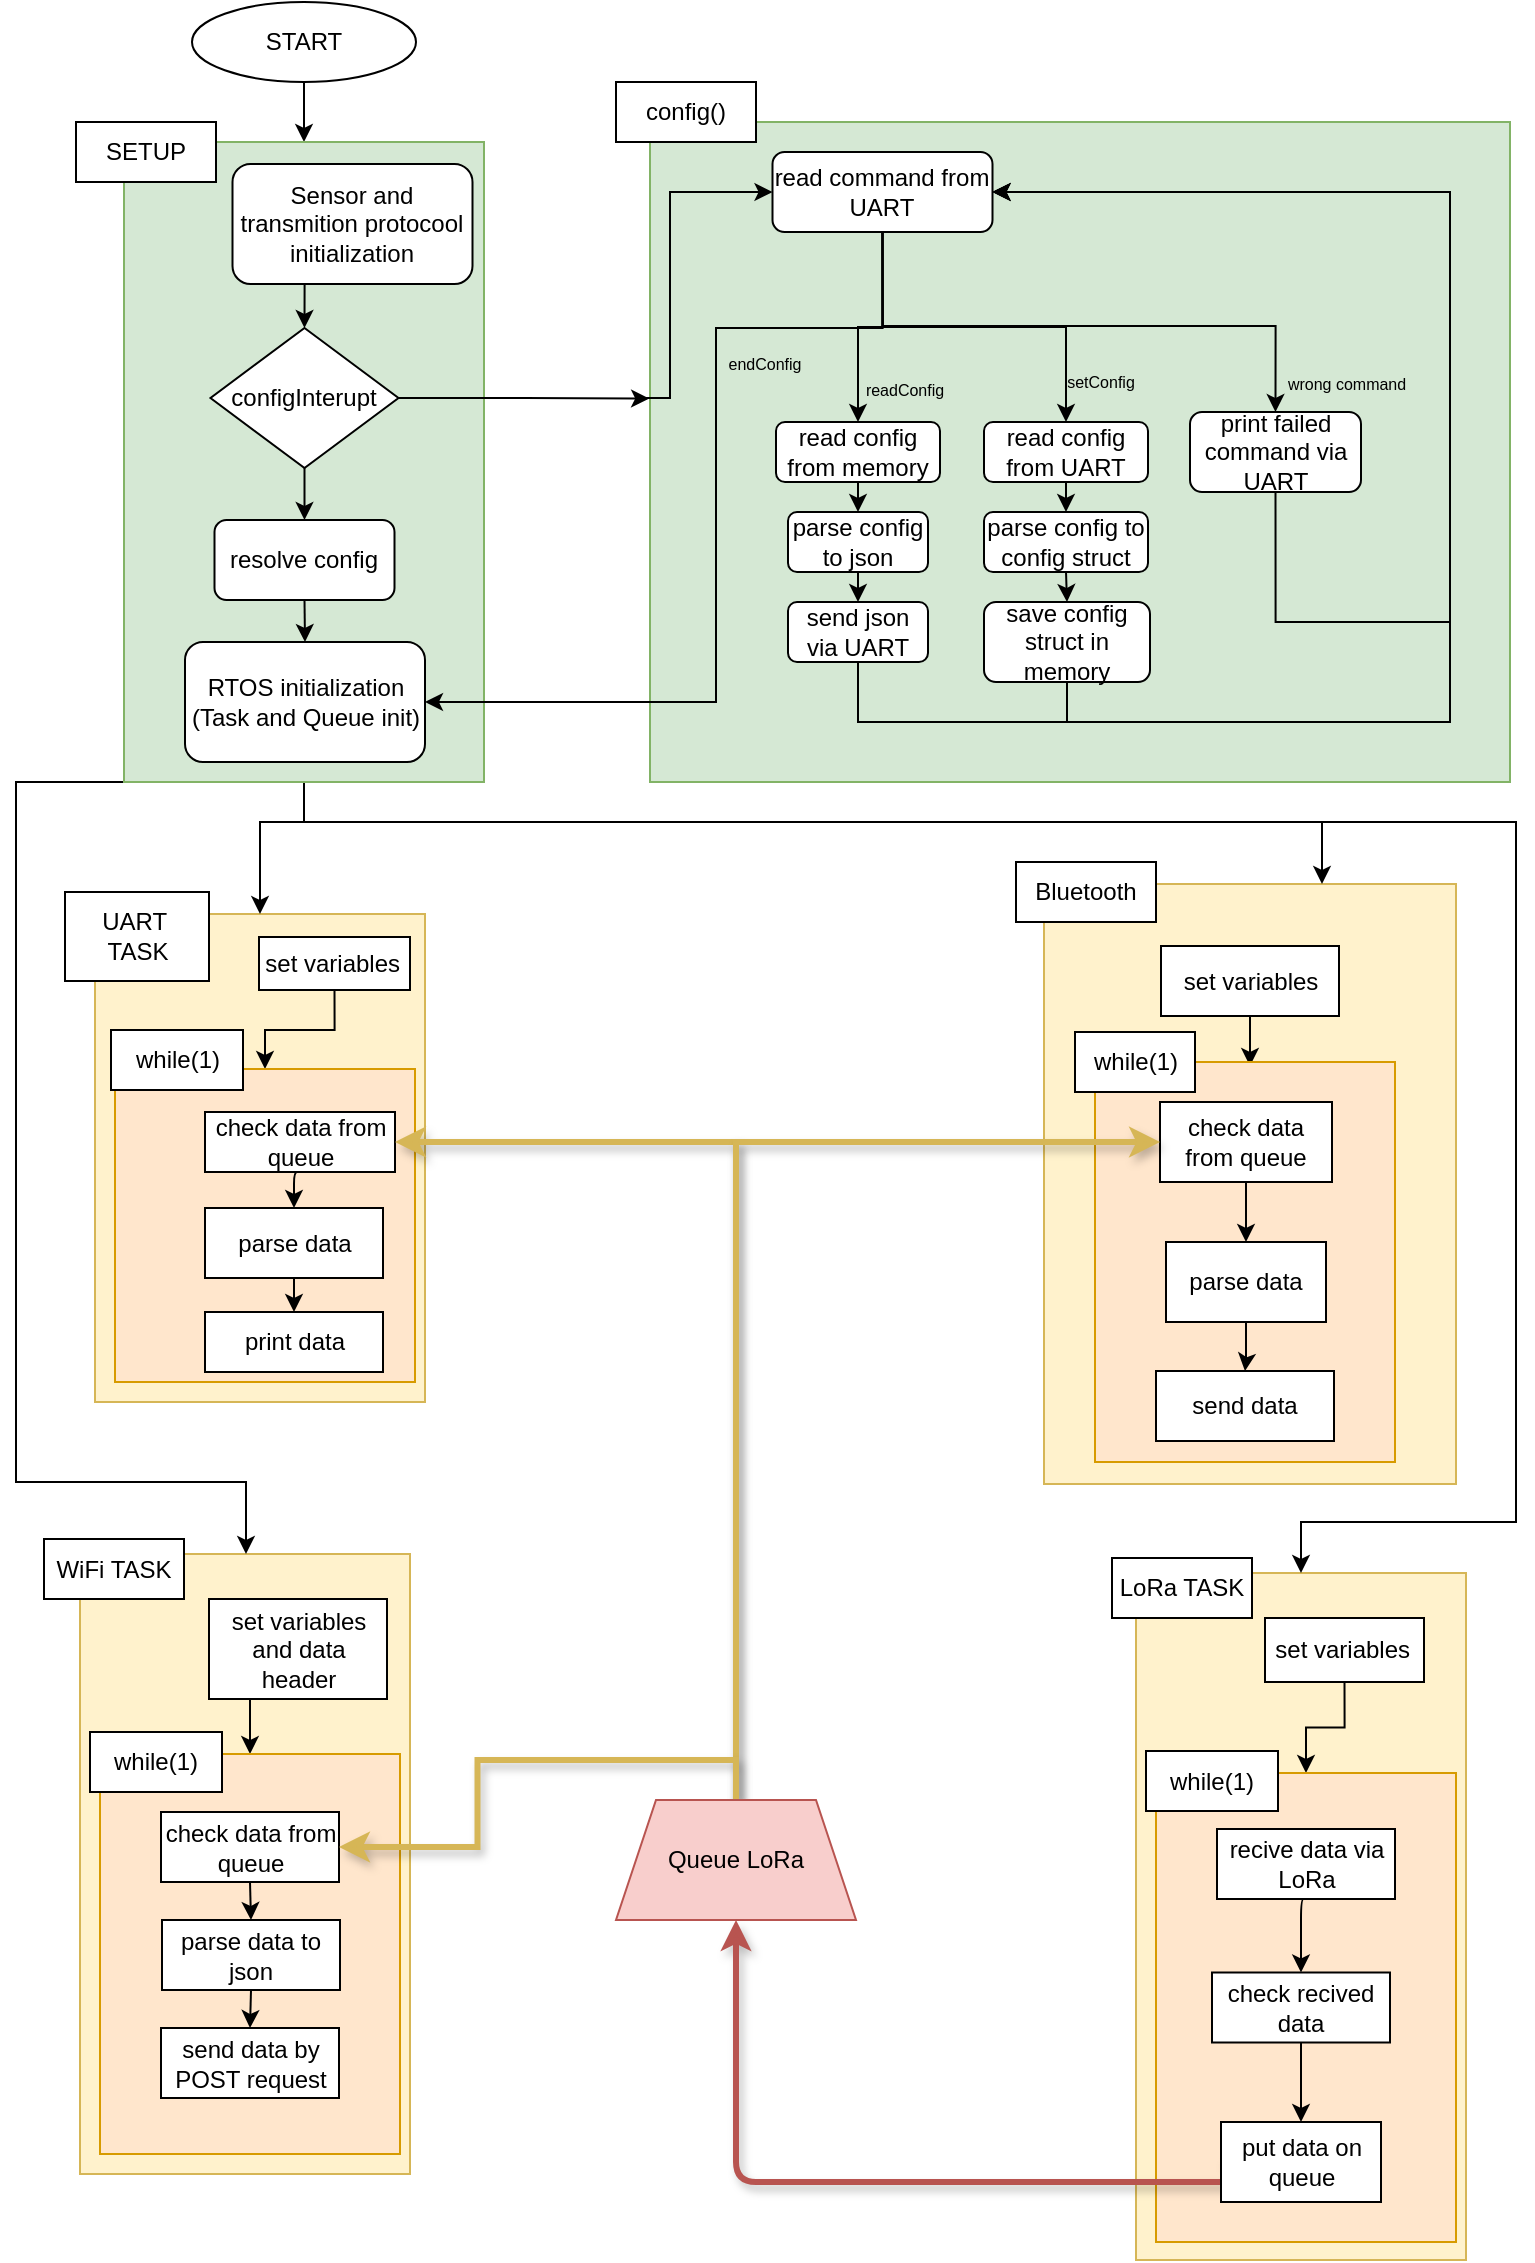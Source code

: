 <mxfile version="14.2.9" type="device" pages="2"><diagram id="j7i_S4U2fD-JFl6NUYsl" name="Page-1"><mxGraphModel dx="1185" dy="588" grid="1" gridSize="10" guides="1" tooltips="1" connect="1" arrows="1" fold="1" page="1" pageScale="1" pageWidth="827" pageHeight="1169" math="0" shadow="0"><root><mxCell id="0"/><mxCell id="1" parent="0"/><mxCell id="WGwQD9gtmluNyGBOZMlj-39" value="" style="whiteSpace=wrap;html=1;fillColor=#fff2cc;strokeColor=#d6b656;" parent="1" vertex="1"><mxGeometry x="554" y="451" width="206" height="300" as="geometry"/></mxCell><mxCell id="WGwQD9gtmluNyGBOZMlj-41" value="" style="whiteSpace=wrap;html=1;fillColor=#fff2cc;strokeColor=#d6b656;" parent="1" vertex="1"><mxGeometry x="72" y="786" width="165" height="310" as="geometry"/></mxCell><mxCell id="WGwQD9gtmluNyGBOZMlj-57" style="edgeStyle=orthogonalEdgeStyle;orthogonalLoop=1;jettySize=auto;html=1;exitX=0.5;exitY=1;exitDx=0;exitDy=0;entryX=0.5;entryY=0;entryDx=0;entryDy=0;" parent="1" source="WGwQD9gtmluNyGBOZMlj-50" edge="1"><mxGeometry relative="1" as="geometry"><mxPoint x="657" y="542" as="targetPoint"/></mxGeometry></mxCell><mxCell id="WGwQD9gtmluNyGBOZMlj-50" value="set variables" style="whiteSpace=wrap;html=1;" parent="1" vertex="1"><mxGeometry x="612.5" y="482" width="89" height="35" as="geometry"/></mxCell><mxCell id="WGwQD9gtmluNyGBOZMlj-4" value="Bluetooth" style="whiteSpace=wrap;html=1;" parent="1" vertex="1"><mxGeometry x="540" y="440" width="70" height="30" as="geometry"/></mxCell><mxCell id="WGwQD9gtmluNyGBOZMlj-65" value="" style="whiteSpace=wrap;html=1;fillColor=#ffe6cc;strokeColor=#d79b00;" parent="1" vertex="1"><mxGeometry x="579.5" y="540" width="150" height="200" as="geometry"/></mxCell><mxCell id="WGwQD9gtmluNyGBOZMlj-70" value="while(1)" style="whiteSpace=wrap;html=1;" parent="1" vertex="1"><mxGeometry x="569.5" y="525" width="60" height="30" as="geometry"/></mxCell><mxCell id="WGwQD9gtmluNyGBOZMlj-73" style="edgeStyle=orthogonalEdgeStyle;orthogonalLoop=1;jettySize=auto;html=1;exitX=0.5;exitY=1;exitDx=0;exitDy=0;" parent="1" source="WGwQD9gtmluNyGBOZMlj-71" target="WGwQD9gtmluNyGBOZMlj-72" edge="1"><mxGeometry relative="1" as="geometry"/></mxCell><mxCell id="WGwQD9gtmluNyGBOZMlj-71" value="check data from queue" style="whiteSpace=wrap;html=1;" parent="1" vertex="1"><mxGeometry x="612" y="560" width="86" height="40" as="geometry"/></mxCell><mxCell id="rNiOSMmAkXz5i7p1iO8x-4" style="edgeStyle=orthogonalEdgeStyle;rounded=0;orthogonalLoop=1;jettySize=auto;html=1;" parent="1" source="WGwQD9gtmluNyGBOZMlj-72" target="rNiOSMmAkXz5i7p1iO8x-3" edge="1"><mxGeometry relative="1" as="geometry"/></mxCell><mxCell id="WGwQD9gtmluNyGBOZMlj-72" value="parse data" style="whiteSpace=wrap;html=1;" parent="1" vertex="1"><mxGeometry x="615" y="630" width="80" height="40" as="geometry"/></mxCell><mxCell id="Ie4usPTX4ICvgoZL922H-100" style="edgeStyle=orthogonalEdgeStyle;rounded=0;orthogonalLoop=1;jettySize=auto;html=1;exitX=0.5;exitY=1;exitDx=0;exitDy=0;entryX=0.5;entryY=0;entryDx=0;entryDy=0;" edge="1" parent="1" source="WGwQD9gtmluNyGBOZMlj-97" target="WGwQD9gtmluNyGBOZMlj-99"><mxGeometry relative="1" as="geometry"/></mxCell><mxCell id="WGwQD9gtmluNyGBOZMlj-97" value="set variables and data header" style="whiteSpace=wrap;html=1;" parent="1" vertex="1"><mxGeometry x="136.5" y="808.5" width="89" height="50" as="geometry"/></mxCell><mxCell id="WGwQD9gtmluNyGBOZMlj-98" value="WiFi TASK" style="whiteSpace=wrap;html=1;" parent="1" vertex="1"><mxGeometry x="54" y="778.5" width="70" height="30" as="geometry"/></mxCell><mxCell id="WGwQD9gtmluNyGBOZMlj-99" value="" style="whiteSpace=wrap;html=1;fillColor=#ffe6cc;strokeColor=#d79b00;" parent="1" vertex="1"><mxGeometry x="82" y="886" width="150" height="200" as="geometry"/></mxCell><mxCell id="WGwQD9gtmluNyGBOZMlj-100" value="while(1)" style="whiteSpace=wrap;html=1;" parent="1" vertex="1"><mxGeometry x="77" y="875" width="66" height="30" as="geometry"/></mxCell><mxCell id="WGwQD9gtmluNyGBOZMlj-141" style="edgeStyle=orthogonalEdgeStyle;orthogonalLoop=1;jettySize=auto;html=1;exitX=0.5;exitY=1;exitDx=0;exitDy=0;entryX=0.5;entryY=0;entryDx=0;entryDy=0;" parent="1" source="WGwQD9gtmluNyGBOZMlj-102" target="WGwQD9gtmluNyGBOZMlj-138" edge="1"><mxGeometry relative="1" as="geometry"/></mxCell><mxCell id="WGwQD9gtmluNyGBOZMlj-102" value="check data from queue" style="whiteSpace=wrap;html=1;" parent="1" vertex="1"><mxGeometry x="112.5" y="915" width="89" height="35" as="geometry"/></mxCell><mxCell id="WGwQD9gtmluNyGBOZMlj-115" value="" style="whiteSpace=wrap;html=1;fillColor=#fff2cc;strokeColor=#d6b656;" parent="1" vertex="1"><mxGeometry x="600" y="795.5" width="165" height="343.5" as="geometry"/></mxCell><mxCell id="Ie4usPTX4ICvgoZL922H-101" style="edgeStyle=orthogonalEdgeStyle;rounded=0;orthogonalLoop=1;jettySize=auto;html=1;exitX=0.5;exitY=1;exitDx=0;exitDy=0;entryX=0.5;entryY=0;entryDx=0;entryDy=0;" edge="1" parent="1" source="WGwQD9gtmluNyGBOZMlj-117" target="WGwQD9gtmluNyGBOZMlj-119"><mxGeometry relative="1" as="geometry"/></mxCell><mxCell id="WGwQD9gtmluNyGBOZMlj-117" value="set variables&amp;nbsp;" style="whiteSpace=wrap;html=1;" parent="1" vertex="1"><mxGeometry x="664.5" y="818" width="79.5" height="32" as="geometry"/></mxCell><mxCell id="WGwQD9gtmluNyGBOZMlj-118" value="LoRa TASK" style="whiteSpace=wrap;html=1;" parent="1" vertex="1"><mxGeometry x="588" y="788" width="70" height="30" as="geometry"/></mxCell><mxCell id="WGwQD9gtmluNyGBOZMlj-119" value="" style="whiteSpace=wrap;html=1;fillColor=#ffe6cc;strokeColor=#d79b00;" parent="1" vertex="1"><mxGeometry x="610" y="895.5" width="150" height="234.5" as="geometry"/></mxCell><mxCell id="WGwQD9gtmluNyGBOZMlj-120" value="while(1)" style="whiteSpace=wrap;html=1;" parent="1" vertex="1"><mxGeometry x="605" y="884.5" width="66" height="30" as="geometry"/></mxCell><mxCell id="WGwQD9gtmluNyGBOZMlj-152" style="edgeStyle=orthogonalEdgeStyle;orthogonalLoop=1;jettySize=auto;html=1;exitX=0.5;exitY=1;exitDx=0;exitDy=0;entryX=0.5;entryY=0;entryDx=0;entryDy=0;shadow=0;strokeWidth=1;" parent="1" source="WGwQD9gtmluNyGBOZMlj-121" target="WGwQD9gtmluNyGBOZMlj-150" edge="1"><mxGeometry relative="1" as="geometry"/></mxCell><mxCell id="WGwQD9gtmluNyGBOZMlj-121" value="recive data via LoRa" style="whiteSpace=wrap;html=1;" parent="1" vertex="1"><mxGeometry x="640.5" y="923.5" width="89" height="35" as="geometry"/></mxCell><mxCell id="WGwQD9gtmluNyGBOZMlj-122" value="" style="whiteSpace=wrap;html=1;fillColor=#fff2cc;strokeColor=#d6b656;" parent="1" vertex="1"><mxGeometry x="79.5" y="466" width="165" height="244" as="geometry"/></mxCell><mxCell id="Ie4usPTX4ICvgoZL922H-99" style="edgeStyle=orthogonalEdgeStyle;rounded=0;orthogonalLoop=1;jettySize=auto;html=1;exitX=0.5;exitY=1;exitDx=0;exitDy=0;entryX=0.5;entryY=0;entryDx=0;entryDy=0;" edge="1" parent="1" source="WGwQD9gtmluNyGBOZMlj-124" target="WGwQD9gtmluNyGBOZMlj-126"><mxGeometry relative="1" as="geometry"/></mxCell><mxCell id="WGwQD9gtmluNyGBOZMlj-124" value="set variables&amp;nbsp;" style="whiteSpace=wrap;html=1;" parent="1" vertex="1"><mxGeometry x="161.5" y="477.5" width="75.5" height="26.5" as="geometry"/></mxCell><mxCell id="WGwQD9gtmluNyGBOZMlj-125" value="UART&amp;nbsp;&lt;br&gt;TASK" style="whiteSpace=wrap;html=1;" parent="1" vertex="1"><mxGeometry x="64.5" y="455" width="72" height="44.5" as="geometry"/></mxCell><mxCell id="WGwQD9gtmluNyGBOZMlj-126" value="" style="whiteSpace=wrap;html=1;fillColor=#ffe6cc;strokeColor=#d79b00;" parent="1" vertex="1"><mxGeometry x="89.5" y="543.5" width="150" height="156.5" as="geometry"/></mxCell><mxCell id="WGwQD9gtmluNyGBOZMlj-127" value="while(1)" style="whiteSpace=wrap;html=1;" parent="1" vertex="1"><mxGeometry x="87.5" y="524" width="66" height="30" as="geometry"/></mxCell><mxCell id="WGwQD9gtmluNyGBOZMlj-157" style="edgeStyle=orthogonalEdgeStyle;orthogonalLoop=1;jettySize=auto;html=1;exitX=0.5;exitY=1;exitDx=0;exitDy=0;entryX=0.5;entryY=0;entryDx=0;entryDy=0;shadow=0;strokeWidth=1;" parent="1" source="WGwQD9gtmluNyGBOZMlj-128" target="WGwQD9gtmluNyGBOZMlj-156" edge="1"><mxGeometry relative="1" as="geometry"/></mxCell><mxCell id="WGwQD9gtmluNyGBOZMlj-128" value="check data from queue" style="whiteSpace=wrap;html=1;" parent="1" vertex="1"><mxGeometry x="134.5" y="565" width="95" height="30" as="geometry"/></mxCell><mxCell id="WGwQD9gtmluNyGBOZMlj-142" style="edgeStyle=orthogonalEdgeStyle;orthogonalLoop=1;jettySize=auto;html=1;exitX=0.5;exitY=1;exitDx=0;exitDy=0;entryX=0.5;entryY=0;entryDx=0;entryDy=0;" parent="1" source="WGwQD9gtmluNyGBOZMlj-138" target="WGwQD9gtmluNyGBOZMlj-139" edge="1"><mxGeometry relative="1" as="geometry"/></mxCell><mxCell id="WGwQD9gtmluNyGBOZMlj-138" value="parse data to json" style="whiteSpace=wrap;html=1;" parent="1" vertex="1"><mxGeometry x="113" y="969" width="89" height="35" as="geometry"/></mxCell><mxCell id="WGwQD9gtmluNyGBOZMlj-139" value="send data by POST request" style="whiteSpace=wrap;html=1;" parent="1" vertex="1"><mxGeometry x="112.5" y="1023" width="89" height="35" as="geometry"/></mxCell><mxCell id="WGwQD9gtmluNyGBOZMlj-153" style="edgeStyle=orthogonalEdgeStyle;orthogonalLoop=1;jettySize=auto;html=1;exitX=0.5;exitY=1;exitDx=0;exitDy=0;shadow=0;strokeWidth=1;" parent="1" source="WGwQD9gtmluNyGBOZMlj-150" target="WGwQD9gtmluNyGBOZMlj-182" edge="1"><mxGeometry relative="1" as="geometry"><mxPoint x="685" y="1030" as="targetPoint"/></mxGeometry></mxCell><mxCell id="WGwQD9gtmluNyGBOZMlj-150" value="check recived data" style="whiteSpace=wrap;html=1;" parent="1" vertex="1"><mxGeometry x="638" y="995.25" width="89" height="35" as="geometry"/></mxCell><mxCell id="WGwQD9gtmluNyGBOZMlj-156" value="parse data" style="whiteSpace=wrap;html=1;" parent="1" vertex="1"><mxGeometry x="134.5" y="613" width="89" height="35" as="geometry"/></mxCell><mxCell id="Ie4usPTX4ICvgoZL922H-103" style="edgeStyle=orthogonalEdgeStyle;rounded=0;orthogonalLoop=1;jettySize=auto;html=1;exitX=0.5;exitY=0;exitDx=0;exitDy=0;entryX=1;entryY=0.5;entryDx=0;entryDy=0;strokeWidth=3;fillColor=#fff2cc;strokeColor=#d6b656;shadow=1;" edge="1" parent="1" source="WGwQD9gtmluNyGBOZMlj-162" target="WGwQD9gtmluNyGBOZMlj-128"><mxGeometry relative="1" as="geometry"/></mxCell><mxCell id="Ie4usPTX4ICvgoZL922H-104" style="edgeStyle=orthogonalEdgeStyle;rounded=0;orthogonalLoop=1;jettySize=auto;html=1;exitX=0.5;exitY=0;exitDx=0;exitDy=0;entryX=0;entryY=0.5;entryDx=0;entryDy=0;strokeWidth=3;fillColor=#fff2cc;strokeColor=#d6b656;shadow=1;" edge="1" parent="1" source="WGwQD9gtmluNyGBOZMlj-162" target="WGwQD9gtmluNyGBOZMlj-71"><mxGeometry relative="1" as="geometry"/></mxCell><mxCell id="Ie4usPTX4ICvgoZL922H-106" style="edgeStyle=orthogonalEdgeStyle;rounded=0;orthogonalLoop=1;jettySize=auto;html=1;exitX=0.5;exitY=0;exitDx=0;exitDy=0;entryX=1;entryY=0.5;entryDx=0;entryDy=0;strokeWidth=3;fillColor=#fff2cc;strokeColor=#d6b656;shadow=1;" edge="1" parent="1" source="WGwQD9gtmluNyGBOZMlj-162" target="WGwQD9gtmluNyGBOZMlj-102"><mxGeometry relative="1" as="geometry"/></mxCell><mxCell id="WGwQD9gtmluNyGBOZMlj-162" value="Queue LoRa" style="shape=trapezoid;perimeter=trapezoidPerimeter;whiteSpace=wrap;html=1;fixedSize=1;fillColor=#f8cecc;strokeColor=#b85450;rotation=0;" parent="1" vertex="1"><mxGeometry x="340" y="909" width="120" height="60" as="geometry"/></mxCell><mxCell id="WGwQD9gtmluNyGBOZMlj-188" style="edgeStyle=orthogonalEdgeStyle;orthogonalLoop=1;jettySize=auto;html=1;exitX=0;exitY=0.5;exitDx=0;exitDy=0;shadow=1;strokeWidth=3;fillColor=#f8cecc;strokeColor=#b85450;" parent="1" source="WGwQD9gtmluNyGBOZMlj-182" edge="1"><mxGeometry relative="1" as="geometry"><Array as="points"><mxPoint x="683" y="1100"/><mxPoint x="400" y="1100"/></Array><mxPoint x="400" y="969" as="targetPoint"/></mxGeometry></mxCell><mxCell id="WGwQD9gtmluNyGBOZMlj-182" value="put data on queue" style="whiteSpace=wrap;html=1;" parent="1" vertex="1"><mxGeometry x="642.5" y="1070" width="80" height="40" as="geometry"/></mxCell><mxCell id="rNiOSMmAkXz5i7p1iO8x-3" value="send data" style="whiteSpace=wrap;html=1;" parent="1" vertex="1"><mxGeometry x="610" y="694.5" width="89" height="35" as="geometry"/></mxCell><mxCell id="rNiOSMmAkXz5i7p1iO8x-9" value="print data" style="whiteSpace=wrap;html=1;" parent="1" vertex="1"><mxGeometry x="134.5" y="665" width="89" height="30" as="geometry"/></mxCell><mxCell id="rNiOSMmAkXz5i7p1iO8x-13" value="" style="endArrow=classic;html=1;exitX=0.5;exitY=1;exitDx=0;exitDy=0;" parent="1" source="WGwQD9gtmluNyGBOZMlj-156" target="rNiOSMmAkXz5i7p1iO8x-9" edge="1"><mxGeometry width="50" height="50" relative="1" as="geometry"><mxPoint x="179.5" y="455" as="sourcePoint"/><mxPoint x="229.5" y="405" as="targetPoint"/></mxGeometry></mxCell><mxCell id="Ie4usPTX4ICvgoZL922H-39" style="edgeStyle=orthogonalEdgeStyle;rounded=0;orthogonalLoop=1;jettySize=auto;html=1;exitX=0.5;exitY=1;exitDx=0;exitDy=0;entryX=0.5;entryY=0;entryDx=0;entryDy=0;" edge="1" parent="1" source="Ie4usPTX4ICvgoZL922H-40" target="Ie4usPTX4ICvgoZL922H-41"><mxGeometry relative="1" as="geometry"/></mxCell><mxCell id="Ie4usPTX4ICvgoZL922H-40" value="START" style="ellipse;whiteSpace=wrap;html=1;" vertex="1" parent="1"><mxGeometry x="128" y="10" width="112" height="40" as="geometry"/></mxCell><mxCell id="Ie4usPTX4ICvgoZL922H-95" style="edgeStyle=orthogonalEdgeStyle;rounded=0;orthogonalLoop=1;jettySize=auto;html=1;exitX=0.5;exitY=1;exitDx=0;exitDy=0;" edge="1" parent="1" source="Ie4usPTX4ICvgoZL922H-41" target="WGwQD9gtmluNyGBOZMlj-39"><mxGeometry relative="1" as="geometry"><Array as="points"><mxPoint x="184" y="420"/><mxPoint x="693" y="420"/></Array></mxGeometry></mxCell><mxCell id="Ie4usPTX4ICvgoZL922H-97" style="edgeStyle=orthogonalEdgeStyle;rounded=0;orthogonalLoop=1;jettySize=auto;html=1;exitX=0.5;exitY=1;exitDx=0;exitDy=0;entryX=0.5;entryY=0;entryDx=0;entryDy=0;" edge="1" parent="1" source="Ie4usPTX4ICvgoZL922H-41" target="WGwQD9gtmluNyGBOZMlj-41"><mxGeometry relative="1" as="geometry"><Array as="points"><mxPoint x="40" y="400"/><mxPoint x="40" y="750"/><mxPoint x="155" y="750"/><mxPoint x="155" y="786"/></Array></mxGeometry></mxCell><mxCell id="Ie4usPTX4ICvgoZL922H-98" style="edgeStyle=orthogonalEdgeStyle;rounded=0;orthogonalLoop=1;jettySize=auto;html=1;exitX=0.5;exitY=1;exitDx=0;exitDy=0;entryX=0.5;entryY=0;entryDx=0;entryDy=0;" edge="1" parent="1" source="Ie4usPTX4ICvgoZL922H-41" target="WGwQD9gtmluNyGBOZMlj-115"><mxGeometry relative="1" as="geometry"><Array as="points"><mxPoint x="184" y="420"/><mxPoint x="790" y="420"/><mxPoint x="790" y="770"/><mxPoint x="683" y="770"/></Array></mxGeometry></mxCell><mxCell id="Ie4usPTX4ICvgoZL922H-105" style="edgeStyle=orthogonalEdgeStyle;rounded=0;orthogonalLoop=1;jettySize=auto;html=1;exitX=0.5;exitY=1;exitDx=0;exitDy=0;entryX=0.5;entryY=0;entryDx=0;entryDy=0;" edge="1" parent="1" source="Ie4usPTX4ICvgoZL922H-41" target="WGwQD9gtmluNyGBOZMlj-122"><mxGeometry relative="1" as="geometry"><Array as="points"><mxPoint x="184" y="420"/><mxPoint x="162" y="420"/></Array></mxGeometry></mxCell><mxCell id="Ie4usPTX4ICvgoZL922H-41" value="" style="rounded=0;whiteSpace=wrap;html=1;fillColor=#d5e8d4;strokeColor=#82b366;" vertex="1" parent="1"><mxGeometry x="94" y="80" width="180" height="320" as="geometry"/></mxCell><mxCell id="Ie4usPTX4ICvgoZL922H-42" style="edgeStyle=orthogonalEdgeStyle;rounded=0;orthogonalLoop=1;jettySize=auto;html=1;exitX=0.5;exitY=1;exitDx=0;exitDy=0;entryX=0.5;entryY=0;entryDx=0;entryDy=0;" edge="1" parent="1" source="Ie4usPTX4ICvgoZL922H-43" target="Ie4usPTX4ICvgoZL922H-46"><mxGeometry relative="1" as="geometry"/></mxCell><mxCell id="Ie4usPTX4ICvgoZL922H-43" value="Sensor and transmition protocool initialization" style="rounded=1;whiteSpace=wrap;html=1;" vertex="1" parent="1"><mxGeometry x="148.25" y="91" width="120" height="60" as="geometry"/></mxCell><mxCell id="Ie4usPTX4ICvgoZL922H-44" style="edgeStyle=orthogonalEdgeStyle;rounded=0;orthogonalLoop=1;jettySize=auto;html=1;exitX=0.5;exitY=1;exitDx=0;exitDy=0;entryX=0.5;entryY=0;entryDx=0;entryDy=0;" edge="1" parent="1" source="Ie4usPTX4ICvgoZL922H-46" target="Ie4usPTX4ICvgoZL922H-88"><mxGeometry relative="1" as="geometry"/></mxCell><mxCell id="Ie4usPTX4ICvgoZL922H-45" style="edgeStyle=orthogonalEdgeStyle;rounded=0;orthogonalLoop=1;jettySize=auto;html=1;exitX=1;exitY=0.5;exitDx=0;exitDy=0;entryX=-0.001;entryY=0.419;entryDx=0;entryDy=0;entryPerimeter=0;" edge="1" parent="1" source="Ie4usPTX4ICvgoZL922H-46" target="Ie4usPTX4ICvgoZL922H-47"><mxGeometry relative="1" as="geometry"><mxPoint x="248" y="208" as="targetPoint"/></mxGeometry></mxCell><mxCell id="Ie4usPTX4ICvgoZL922H-46" value="configInterupt" style="rhombus;whiteSpace=wrap;html=1;" vertex="1" parent="1"><mxGeometry x="137.25" y="173" width="94" height="70" as="geometry"/></mxCell><mxCell id="Ie4usPTX4ICvgoZL922H-47" value="&lt;br&gt;&lt;br&gt;" style="rounded=0;whiteSpace=wrap;html=1;fillColor=#d5e8d4;strokeColor=#82b366;" vertex="1" parent="1"><mxGeometry x="357" y="70" width="430" height="330" as="geometry"/></mxCell><mxCell id="Ie4usPTX4ICvgoZL922H-48" value="config()" style="rounded=0;whiteSpace=wrap;html=1;" vertex="1" parent="1"><mxGeometry x="340" y="50" width="70" height="30" as="geometry"/></mxCell><mxCell id="Ie4usPTX4ICvgoZL922H-49" value="" style="edgeStyle=orthogonalEdgeStyle;rounded=0;orthogonalLoop=1;jettySize=auto;html=1;exitX=0.5;exitY=1;exitDx=0;exitDy=0;entryX=0.5;entryY=0;entryDx=0;entryDy=0;" edge="1" parent="1" source="Ie4usPTX4ICvgoZL922H-63" target="Ie4usPTX4ICvgoZL922H-67"><mxGeometry x="0.56" relative="1" as="geometry"><mxPoint as="offset"/></mxGeometry></mxCell><mxCell id="Ie4usPTX4ICvgoZL922H-50" value="&lt;font style=&quot;font-size: 8px&quot;&gt;readConfig&lt;/font&gt;" style="edgeLabel;html=1;align=center;verticalAlign=middle;resizable=0;points=[];labelBackgroundColor=none;" vertex="1" connectable="0" parent="Ie4usPTX4ICvgoZL922H-49"><mxGeometry x="0.562" y="-1" relative="1" as="geometry"><mxPoint x="23.99" y="6.29" as="offset"/></mxGeometry></mxCell><mxCell id="Ie4usPTX4ICvgoZL922H-51" value="" style="edgeStyle=orthogonalEdgeStyle;rounded=0;orthogonalLoop=1;jettySize=auto;html=1;exitX=0.5;exitY=1;exitDx=0;exitDy=0;entryX=0.5;entryY=0;entryDx=0;entryDy=0;" edge="1" parent="1" source="Ie4usPTX4ICvgoZL922H-63" target="Ie4usPTX4ICvgoZL922H-73"><mxGeometry x="0.619" relative="1" as="geometry"><mxPoint as="offset"/></mxGeometry></mxCell><mxCell id="Ie4usPTX4ICvgoZL922H-52" value="&lt;font style=&quot;font-size: 8px&quot;&gt;setConfig&lt;/font&gt;" style="edgeLabel;html=1;align=center;verticalAlign=middle;resizable=0;points=[];labelBackgroundColor=none;" vertex="1" connectable="0" parent="Ie4usPTX4ICvgoZL922H-51"><mxGeometry x="0.585" relative="1" as="geometry"><mxPoint x="17.2" y="17.94" as="offset"/></mxGeometry></mxCell><mxCell id="Ie4usPTX4ICvgoZL922H-59" style="edgeStyle=orthogonalEdgeStyle;rounded=0;orthogonalLoop=1;jettySize=auto;html=1;exitX=0.5;exitY=1;exitDx=0;exitDy=0;entryX=1;entryY=0.5;entryDx=0;entryDy=0;" edge="1" parent="1" source="Ie4usPTX4ICvgoZL922H-63" target="Ie4usPTX4ICvgoZL922H-64"><mxGeometry relative="1" as="geometry"><Array as="points"><mxPoint x="473" y="173"/><mxPoint x="390" y="173"/><mxPoint x="390" y="360"/></Array></mxGeometry></mxCell><mxCell id="Ie4usPTX4ICvgoZL922H-60" value="&lt;font style=&quot;font-size: 8px&quot;&gt;endConfig&lt;/font&gt;" style="edgeLabel;html=1;align=center;verticalAlign=middle;resizable=0;points=[];labelBackgroundColor=none;" vertex="1" connectable="0" parent="Ie4usPTX4ICvgoZL922H-59"><mxGeometry x="-0.228" relative="1" as="geometry"><mxPoint x="24" y="-30.83" as="offset"/></mxGeometry></mxCell><mxCell id="Ie4usPTX4ICvgoZL922H-61" style="edgeStyle=orthogonalEdgeStyle;rounded=0;orthogonalLoop=1;jettySize=auto;html=1;exitX=0.5;exitY=1;exitDx=0;exitDy=0;entryX=0.5;entryY=0;entryDx=0;entryDy=0;" edge="1" parent="1" source="Ie4usPTX4ICvgoZL922H-63" target="Ie4usPTX4ICvgoZL922H-86"><mxGeometry relative="1" as="geometry"><Array as="points"><mxPoint x="473" y="172"/><mxPoint x="670" y="172"/></Array></mxGeometry></mxCell><mxCell id="Ie4usPTX4ICvgoZL922H-62" value="&lt;font style=&quot;font-size: 8px&quot;&gt;wrong command&lt;/font&gt;" style="edgeLabel;html=1;align=center;verticalAlign=middle;resizable=0;points=[];labelBackgroundColor=none;" vertex="1" connectable="0" parent="Ie4usPTX4ICvgoZL922H-61"><mxGeometry x="0.797" y="-1" relative="1" as="geometry"><mxPoint x="36.33" y="14" as="offset"/></mxGeometry></mxCell><mxCell id="Ie4usPTX4ICvgoZL922H-63" value="read command from UART" style="rounded=1;whiteSpace=wrap;html=1;" vertex="1" parent="1"><mxGeometry x="418.25" y="85" width="110" height="40" as="geometry"/></mxCell><mxCell id="Ie4usPTX4ICvgoZL922H-64" value="RTOS initialization&lt;br&gt;(Task and Queue init)" style="rounded=1;whiteSpace=wrap;html=1;" vertex="1" parent="1"><mxGeometry x="124.5" y="330" width="120" height="60" as="geometry"/></mxCell><mxCell id="Ie4usPTX4ICvgoZL922H-65" value="SETUP" style="rounded=0;whiteSpace=wrap;html=1;" vertex="1" parent="1"><mxGeometry x="70" y="70" width="70" height="30" as="geometry"/></mxCell><mxCell id="Ie4usPTX4ICvgoZL922H-66" style="edgeStyle=orthogonalEdgeStyle;rounded=0;orthogonalLoop=1;jettySize=auto;html=1;exitX=0.5;exitY=1;exitDx=0;exitDy=0;entryX=0.5;entryY=0;entryDx=0;entryDy=0;" edge="1" parent="1" source="Ie4usPTX4ICvgoZL922H-67" target="Ie4usPTX4ICvgoZL922H-71"><mxGeometry relative="1" as="geometry"/></mxCell><mxCell id="Ie4usPTX4ICvgoZL922H-67" value="read config from memory" style="rounded=1;whiteSpace=wrap;html=1;" vertex="1" parent="1"><mxGeometry x="420" y="220" width="82" height="30" as="geometry"/></mxCell><mxCell id="Ie4usPTX4ICvgoZL922H-91" style="edgeStyle=orthogonalEdgeStyle;rounded=0;orthogonalLoop=1;jettySize=auto;html=1;exitX=0.5;exitY=1;exitDx=0;exitDy=0;entryX=1;entryY=0.5;entryDx=0;entryDy=0;" edge="1" parent="1" source="Ie4usPTX4ICvgoZL922H-69" target="Ie4usPTX4ICvgoZL922H-63"><mxGeometry relative="1" as="geometry"><Array as="points"><mxPoint x="461" y="370"/><mxPoint x="757" y="370"/><mxPoint x="757" y="105"/></Array></mxGeometry></mxCell><mxCell id="Ie4usPTX4ICvgoZL922H-69" value="send json via UART" style="rounded=1;whiteSpace=wrap;html=1;" vertex="1" parent="1"><mxGeometry x="426" y="310" width="70" height="30" as="geometry"/></mxCell><mxCell id="Ie4usPTX4ICvgoZL922H-70" style="edgeStyle=orthogonalEdgeStyle;rounded=0;orthogonalLoop=1;jettySize=auto;html=1;exitX=0.5;exitY=1;exitDx=0;exitDy=0;entryX=0.5;entryY=0;entryDx=0;entryDy=0;" edge="1" parent="1" source="Ie4usPTX4ICvgoZL922H-71" target="Ie4usPTX4ICvgoZL922H-69"><mxGeometry relative="1" as="geometry"/></mxCell><mxCell id="Ie4usPTX4ICvgoZL922H-71" value="parse config to json" style="rounded=1;whiteSpace=wrap;html=1;" vertex="1" parent="1"><mxGeometry x="426" y="265" width="70" height="30" as="geometry"/></mxCell><mxCell id="Ie4usPTX4ICvgoZL922H-72" style="edgeStyle=orthogonalEdgeStyle;rounded=0;orthogonalLoop=1;jettySize=auto;html=1;exitX=0.5;exitY=1;exitDx=0;exitDy=0;entryX=0.5;entryY=0;entryDx=0;entryDy=0;" edge="1" parent="1" source="Ie4usPTX4ICvgoZL922H-73" target="Ie4usPTX4ICvgoZL922H-75"><mxGeometry relative="1" as="geometry"/></mxCell><mxCell id="Ie4usPTX4ICvgoZL922H-73" value="read config from UART" style="rounded=1;whiteSpace=wrap;html=1;" vertex="1" parent="1"><mxGeometry x="524" y="220" width="82" height="30" as="geometry"/></mxCell><mxCell id="Ie4usPTX4ICvgoZL922H-74" style="edgeStyle=orthogonalEdgeStyle;rounded=0;orthogonalLoop=1;jettySize=auto;html=1;exitX=0.5;exitY=1;exitDx=0;exitDy=0;entryX=0.5;entryY=0;entryDx=0;entryDy=0;" edge="1" parent="1" source="Ie4usPTX4ICvgoZL922H-75" target="Ie4usPTX4ICvgoZL922H-77"><mxGeometry relative="1" as="geometry"/></mxCell><mxCell id="Ie4usPTX4ICvgoZL922H-75" value="parse config to config struct" style="rounded=1;whiteSpace=wrap;html=1;" vertex="1" parent="1"><mxGeometry x="524" y="265" width="82" height="30" as="geometry"/></mxCell><mxCell id="Ie4usPTX4ICvgoZL922H-92" style="edgeStyle=orthogonalEdgeStyle;rounded=0;orthogonalLoop=1;jettySize=auto;html=1;exitX=0.5;exitY=1;exitDx=0;exitDy=0;entryX=1;entryY=0.5;entryDx=0;entryDy=0;" edge="1" parent="1" source="Ie4usPTX4ICvgoZL922H-77" target="Ie4usPTX4ICvgoZL922H-63"><mxGeometry relative="1" as="geometry"><Array as="points"><mxPoint x="566" y="370"/><mxPoint x="757" y="370"/><mxPoint x="757" y="105"/></Array></mxGeometry></mxCell><mxCell id="Ie4usPTX4ICvgoZL922H-77" value="save config struct in memory" style="rounded=1;whiteSpace=wrap;html=1;" vertex="1" parent="1"><mxGeometry x="524" y="310" width="83" height="40" as="geometry"/></mxCell><mxCell id="Ie4usPTX4ICvgoZL922H-93" style="edgeStyle=orthogonalEdgeStyle;rounded=0;orthogonalLoop=1;jettySize=auto;html=1;exitX=0.5;exitY=1;exitDx=0;exitDy=0;entryX=1;entryY=0.5;entryDx=0;entryDy=0;" edge="1" parent="1" source="Ie4usPTX4ICvgoZL922H-86" target="Ie4usPTX4ICvgoZL922H-63"><mxGeometry relative="1" as="geometry"><Array as="points"><mxPoint x="670" y="320"/><mxPoint x="757" y="320"/><mxPoint x="757" y="105"/></Array></mxGeometry></mxCell><mxCell id="Ie4usPTX4ICvgoZL922H-86" value="print failed command via UART" style="rounded=1;whiteSpace=wrap;html=1;" vertex="1" parent="1"><mxGeometry x="627" y="215" width="85.5" height="40" as="geometry"/></mxCell><mxCell id="Ie4usPTX4ICvgoZL922H-87" style="edgeStyle=orthogonalEdgeStyle;rounded=0;orthogonalLoop=1;jettySize=auto;html=1;exitX=0.5;exitY=1;exitDx=0;exitDy=0;entryX=0.5;entryY=0;entryDx=0;entryDy=0;" edge="1" parent="1" source="Ie4usPTX4ICvgoZL922H-88" target="Ie4usPTX4ICvgoZL922H-64"><mxGeometry relative="1" as="geometry"/></mxCell><mxCell id="Ie4usPTX4ICvgoZL922H-88" value="resolve config" style="rounded=1;whiteSpace=wrap;html=1;" vertex="1" parent="1"><mxGeometry x="139.25" y="269" width="90" height="40" as="geometry"/></mxCell><mxCell id="Ie4usPTX4ICvgoZL922H-89" style="edgeStyle=orthogonalEdgeStyle;rounded=0;orthogonalLoop=1;jettySize=auto;html=1;entryX=0;entryY=0.5;entryDx=0;entryDy=0;" edge="1" parent="1" target="Ie4usPTX4ICvgoZL922H-63"><mxGeometry relative="1" as="geometry"><mxPoint x="353" y="208" as="sourcePoint"/><mxPoint x="433.43" y="159.97" as="targetPoint"/><Array as="points"><mxPoint x="367" y="208"/><mxPoint x="367" y="105"/></Array></mxGeometry></mxCell></root></mxGraphModel></diagram><diagram id="2gCy81_3PYZ1ik9gYMGD" name="Page-2"><mxGraphModel dx="1422" dy="762" grid="1" gridSize="10" guides="1" tooltips="1" connect="1" arrows="1" fold="1" page="1" pageScale="1" pageWidth="827" pageHeight="1169" math="0" shadow="0"><root><mxCell id="eeTnyGiaP61_O3xaDjNb-0"/><mxCell id="eeTnyGiaP61_O3xaDjNb-1" parent="eeTnyGiaP61_O3xaDjNb-0"/></root></mxGraphModel></diagram></mxfile>